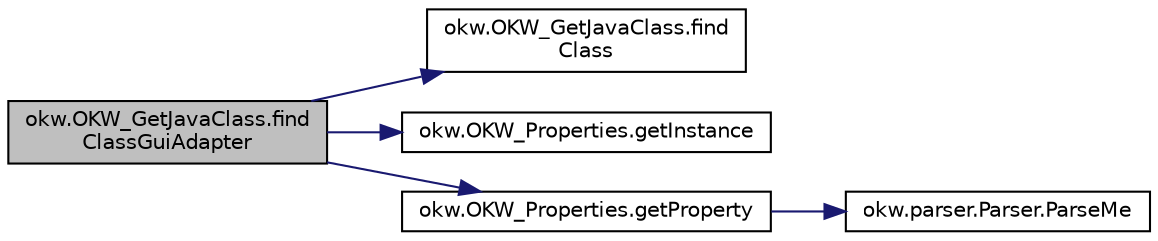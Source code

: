 digraph "okw.OKW_GetJavaClass.findClassGuiAdapter"
{
 // INTERACTIVE_SVG=YES
 // LATEX_PDF_SIZE
  edge [fontname="Helvetica",fontsize="10",labelfontname="Helvetica",labelfontsize="10"];
  node [fontname="Helvetica",fontsize="10",shape=record];
  rankdir="LR";
  Node1 [label="okw.OKW_GetJavaClass.find\lClassGuiAdapter",height=0.2,width=0.4,color="black", fillcolor="grey75", style="filled", fontcolor="black",tooltip="Methode sucht die Klasse fpsClassName im Namensraum \"okw.gui.adapter\"."];
  Node1 -> Node2 [color="midnightblue",fontsize="10",style="solid",fontname="Helvetica"];
  Node2 [label="okw.OKW_GetJavaClass.find\lClass",height=0.2,width=0.4,color="black", fillcolor="white", style="filled",URL="$classokw_1_1_o_k_w___get_java_class.html#a636c99d7c291cd355d17be1e0a197229",tooltip="Methode sucht die Klasse fpsClassName im Namensraum fpsNameSpace."];
  Node1 -> Node3 [color="midnightblue",fontsize="10",style="solid",fontname="Helvetica"];
  Node3 [label="okw.OKW_Properties.getInstance",height=0.2,width=0.4,color="black", fillcolor="white", style="filled",URL="$classokw_1_1_o_k_w___properties.html#acb03fc1059f1b6fa86d254bb9e7af550",tooltip="Holt die einzige Instanz dieser Klasse."];
  Node1 -> Node4 [color="midnightblue",fontsize="10",style="solid",fontname="Helvetica"];
  Node4 [label="okw.OKW_Properties.getProperty",height=0.2,width=0.4,color="black", fillcolor="white", style="filled",URL="$classokw_1_1_o_k_w___properties.html#a2ba33a97851016137b2f7658e83af82e",tooltip="Ermittelt den aktuellen Wert des Propertys gegeben mit dem Schlüssel fpsKey."];
  Node4 -> Node5 [color="midnightblue",fontsize="10",style="solid",fontname="Helvetica"];
  Node5 [label="okw.parser.Parser.ParseMe",height=0.2,width=0.4,color="black", fillcolor="white", style="filled",URL="$classokw_1_1parser_1_1_parser.html#a46afb901847316c744413ce473ecada3",tooltip="Parst einen ArayList&lt string&gt, ersetzt die Parser-Schlüsslewörter durch Werte."];
}
